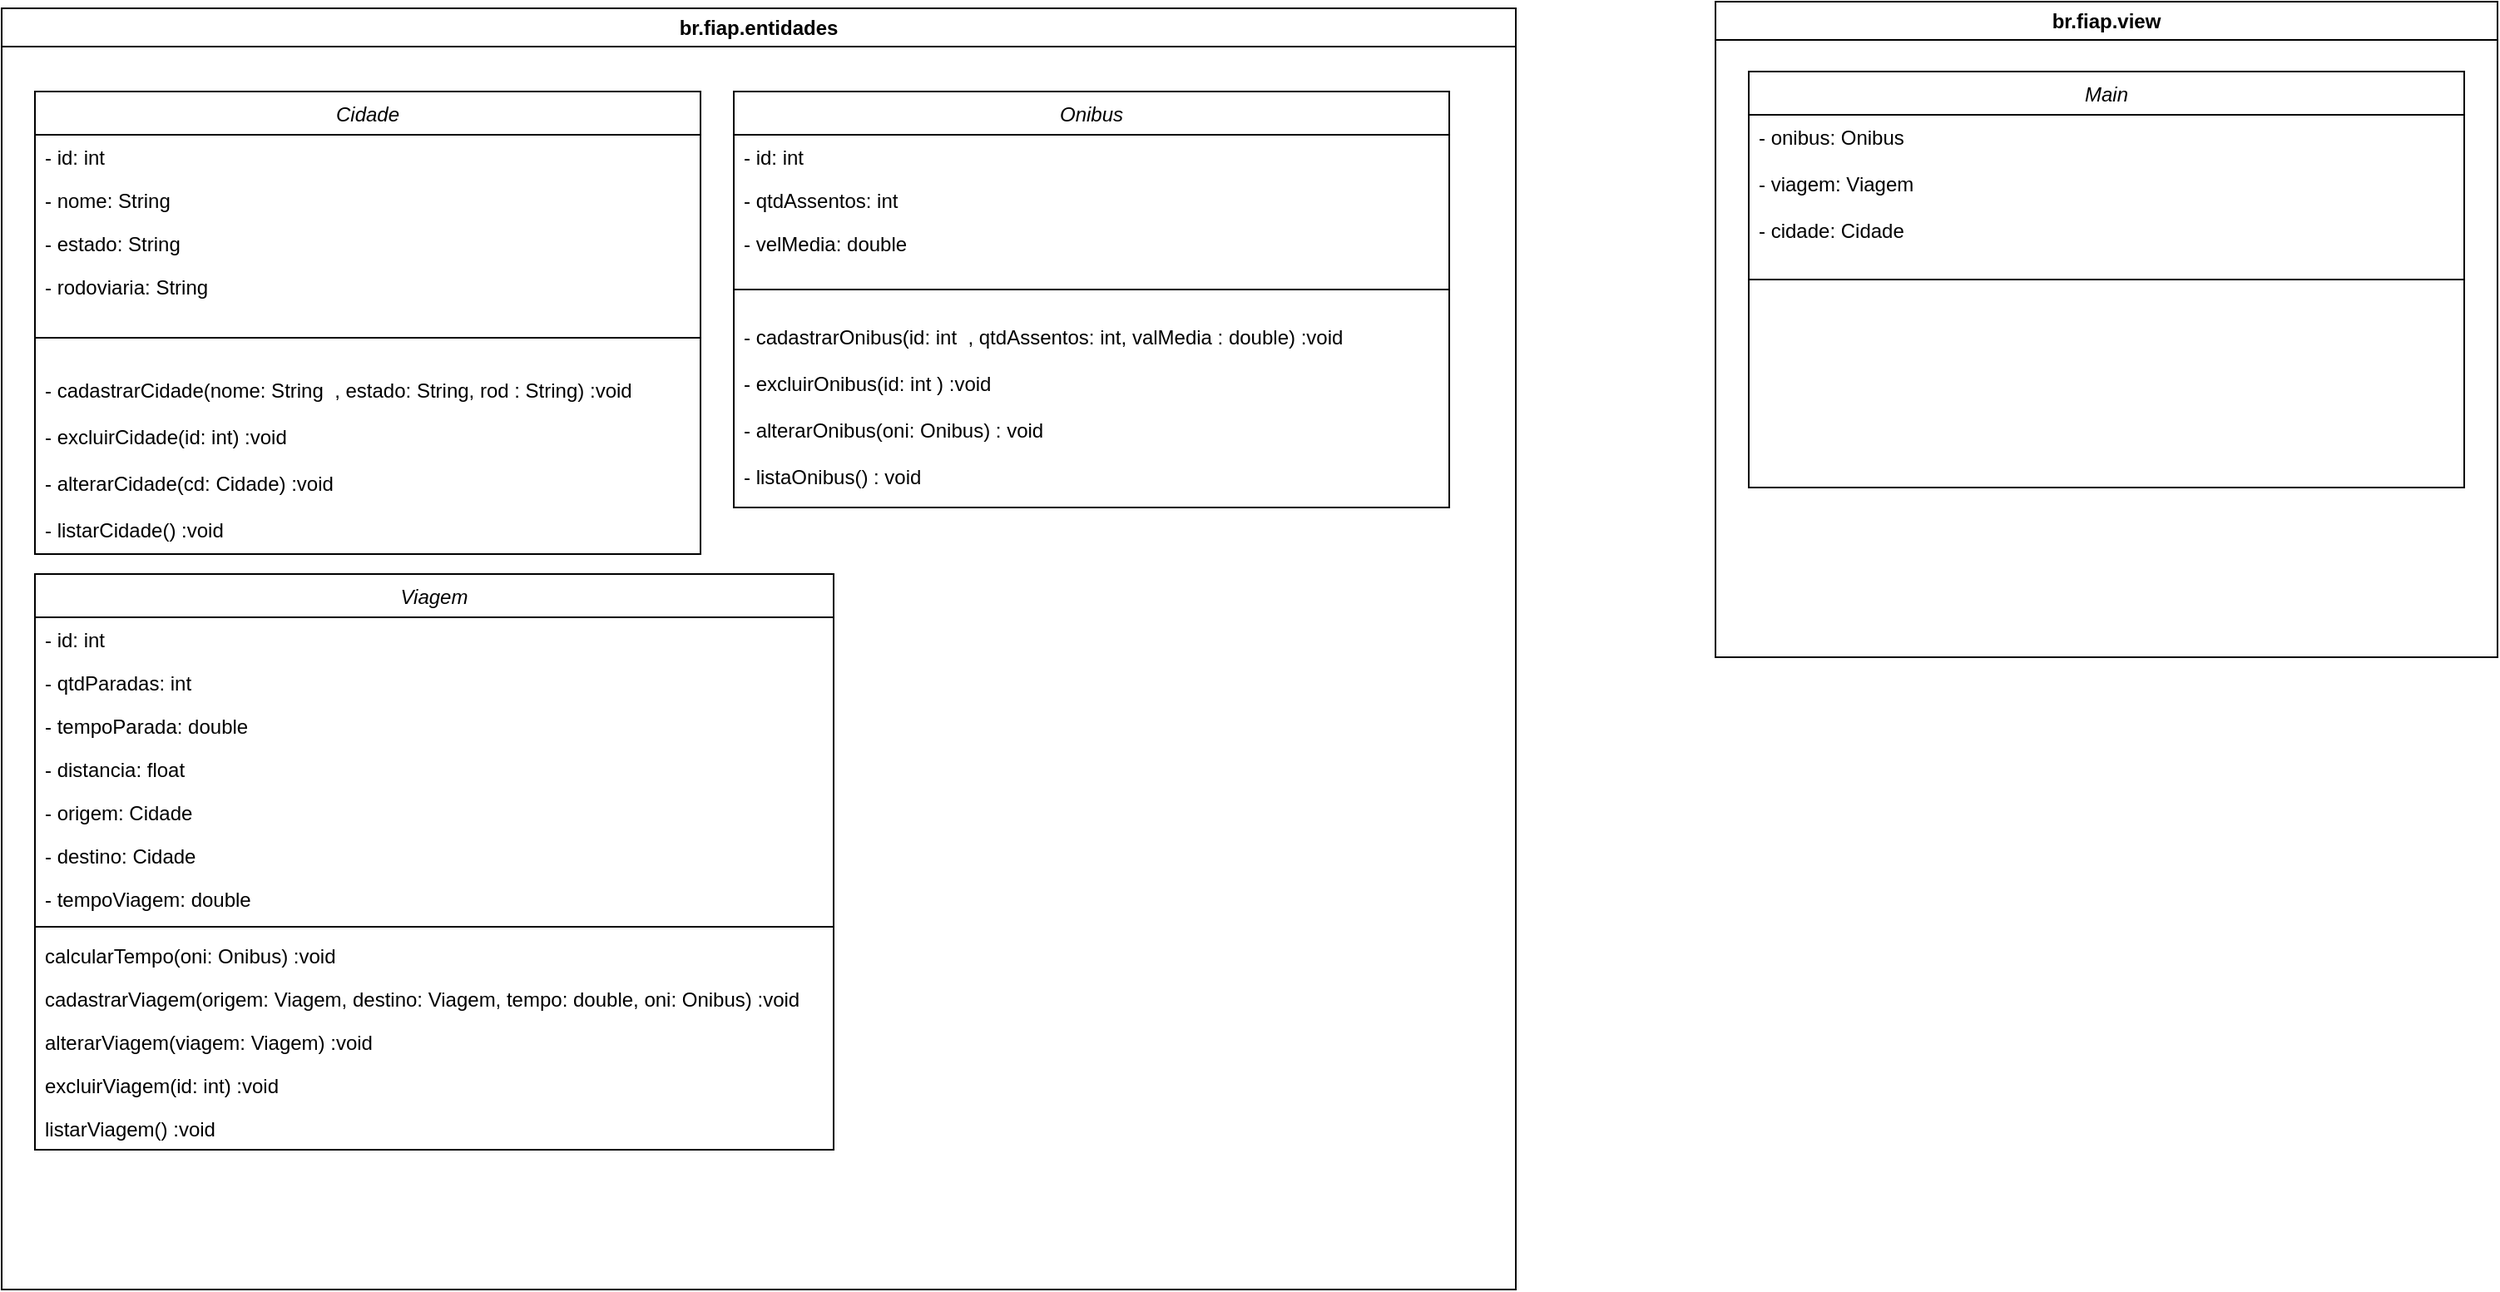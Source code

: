 <mxfile version="24.2.0" type="device">
  <diagram id="C5RBs43oDa-KdzZeNtuy" name="Page-1">
    <mxGraphModel dx="1709" dy="1993" grid="1" gridSize="10" guides="1" tooltips="1" connect="1" arrows="1" fold="1" page="1" pageScale="1" pageWidth="827" pageHeight="1169" math="0" shadow="0">
      <root>
        <mxCell id="WIyWlLk6GJQsqaUBKTNV-0" />
        <mxCell id="WIyWlLk6GJQsqaUBKTNV-1" parent="WIyWlLk6GJQsqaUBKTNV-0" />
        <mxCell id="j28zJgr23TA7Oq3GHtAB-12" value="br.fiap.entidades" style="swimlane;whiteSpace=wrap;html=1;" vertex="1" parent="WIyWlLk6GJQsqaUBKTNV-1">
          <mxGeometry x="-280" y="-600" width="910" height="770" as="geometry" />
        </mxCell>
        <mxCell id="j28zJgr23TA7Oq3GHtAB-13" value="Cidade" style="swimlane;fontStyle=2;align=center;verticalAlign=top;childLayout=stackLayout;horizontal=1;startSize=26;horizontalStack=0;resizeParent=1;resizeLast=0;collapsible=1;marginBottom=0;rounded=0;shadow=0;strokeWidth=1;" vertex="1" parent="j28zJgr23TA7Oq3GHtAB-12">
          <mxGeometry x="20" y="50" width="400" height="278" as="geometry">
            <mxRectangle x="230" y="140" width="160" height="26" as="alternateBounds" />
          </mxGeometry>
        </mxCell>
        <mxCell id="j28zJgr23TA7Oq3GHtAB-14" value="- id: int" style="text;align=left;verticalAlign=top;spacingLeft=4;spacingRight=4;overflow=hidden;rotatable=0;points=[[0,0.5],[1,0.5]];portConstraint=eastwest;" vertex="1" parent="j28zJgr23TA7Oq3GHtAB-13">
          <mxGeometry y="26" width="400" height="26" as="geometry" />
        </mxCell>
        <mxCell id="j28zJgr23TA7Oq3GHtAB-80" value="- nome: String" style="text;align=left;verticalAlign=top;spacingLeft=4;spacingRight=4;overflow=hidden;rotatable=0;points=[[0,0.5],[1,0.5]];portConstraint=eastwest;" vertex="1" parent="j28zJgr23TA7Oq3GHtAB-13">
          <mxGeometry y="52" width="400" height="26" as="geometry" />
        </mxCell>
        <mxCell id="j28zJgr23TA7Oq3GHtAB-24" value="- estado: String" style="text;align=left;verticalAlign=top;spacingLeft=4;spacingRight=4;overflow=hidden;rotatable=0;points=[[0,0.5],[1,0.5]];portConstraint=eastwest;" vertex="1" parent="j28zJgr23TA7Oq3GHtAB-13">
          <mxGeometry y="78" width="400" height="26" as="geometry" />
        </mxCell>
        <mxCell id="j28zJgr23TA7Oq3GHtAB-26" value="- rodoviaria: String" style="text;align=left;verticalAlign=top;spacingLeft=4;spacingRight=4;overflow=hidden;rotatable=0;points=[[0,0.5],[1,0.5]];portConstraint=eastwest;" vertex="1" parent="j28zJgr23TA7Oq3GHtAB-13">
          <mxGeometry y="104" width="400" height="26" as="geometry" />
        </mxCell>
        <mxCell id="j28zJgr23TA7Oq3GHtAB-17" value="" style="line;html=1;strokeWidth=1;align=left;verticalAlign=middle;spacingTop=-1;spacingLeft=3;spacingRight=3;rotatable=0;labelPosition=right;points=[];portConstraint=eastwest;" vertex="1" parent="j28zJgr23TA7Oq3GHtAB-13">
          <mxGeometry y="130" width="400" height="36" as="geometry" />
        </mxCell>
        <mxCell id="j28zJgr23TA7Oq3GHtAB-35" value="- cadastrarCidade(nome: String  , estado: String, rod : String) :void" style="text;align=left;verticalAlign=top;spacingLeft=4;spacingRight=4;overflow=hidden;rotatable=0;points=[[0,0.5],[1,0.5]];portConstraint=eastwest;rounded=0;shadow=0;html=0;" vertex="1" parent="j28zJgr23TA7Oq3GHtAB-13">
          <mxGeometry y="166" width="400" height="28" as="geometry" />
        </mxCell>
        <mxCell id="j28zJgr23TA7Oq3GHtAB-39" value="- excluirCidade(id: int) :void&#xa;&#xa;" style="text;align=left;verticalAlign=top;spacingLeft=4;spacingRight=4;overflow=hidden;rotatable=0;points=[[0,0.5],[1,0.5]];portConstraint=eastwest;rounded=0;shadow=0;html=0;" vertex="1" parent="j28zJgr23TA7Oq3GHtAB-13">
          <mxGeometry y="194" width="400" height="28" as="geometry" />
        </mxCell>
        <mxCell id="j28zJgr23TA7Oq3GHtAB-40" value="- alterarCidade(cd: Cidade) :void&#xa;&#xa;" style="text;align=left;verticalAlign=top;spacingLeft=4;spacingRight=4;overflow=hidden;rotatable=0;points=[[0,0.5],[1,0.5]];portConstraint=eastwest;rounded=0;shadow=0;html=0;" vertex="1" parent="j28zJgr23TA7Oq3GHtAB-13">
          <mxGeometry y="222" width="400" height="28" as="geometry" />
        </mxCell>
        <mxCell id="j28zJgr23TA7Oq3GHtAB-41" value="- listarCidade() :void&#xa;&#xa;" style="text;align=left;verticalAlign=top;spacingLeft=4;spacingRight=4;overflow=hidden;rotatable=0;points=[[0,0.5],[1,0.5]];portConstraint=eastwest;rounded=0;shadow=0;html=0;" vertex="1" parent="j28zJgr23TA7Oq3GHtAB-13">
          <mxGeometry y="250" width="400" height="28" as="geometry" />
        </mxCell>
        <mxCell id="zkfFHV4jXpPFQw0GAbJ--0" value="Viagem" style="swimlane;fontStyle=2;align=center;verticalAlign=top;childLayout=stackLayout;horizontal=1;startSize=26;horizontalStack=0;resizeParent=1;resizeLast=0;collapsible=1;marginBottom=0;rounded=0;shadow=0;strokeWidth=1;" parent="j28zJgr23TA7Oq3GHtAB-12" vertex="1">
          <mxGeometry x="20" y="340" width="480" height="346" as="geometry">
            <mxRectangle x="230" y="140" width="160" height="26" as="alternateBounds" />
          </mxGeometry>
        </mxCell>
        <mxCell id="j28zJgr23TA7Oq3GHtAB-20" value="- id: int" style="text;align=left;verticalAlign=top;spacingLeft=4;spacingRight=4;overflow=hidden;rotatable=0;points=[[0,0.5],[1,0.5]];portConstraint=eastwest;" vertex="1" parent="zkfFHV4jXpPFQw0GAbJ--0">
          <mxGeometry y="26" width="480" height="26" as="geometry" />
        </mxCell>
        <mxCell id="j28zJgr23TA7Oq3GHtAB-81" value="- qtdParadas: int" style="text;align=left;verticalAlign=top;spacingLeft=4;spacingRight=4;overflow=hidden;rotatable=0;points=[[0,0.5],[1,0.5]];portConstraint=eastwest;" vertex="1" parent="zkfFHV4jXpPFQw0GAbJ--0">
          <mxGeometry y="52" width="480" height="26" as="geometry" />
        </mxCell>
        <mxCell id="zkfFHV4jXpPFQw0GAbJ--1" value="- tempoParada: double&#xa;" style="text;align=left;verticalAlign=top;spacingLeft=4;spacingRight=4;overflow=hidden;rotatable=0;points=[[0,0.5],[1,0.5]];portConstraint=eastwest;" parent="zkfFHV4jXpPFQw0GAbJ--0" vertex="1">
          <mxGeometry y="78" width="480" height="26" as="geometry" />
        </mxCell>
        <mxCell id="j28zJgr23TA7Oq3GHtAB-5" value="- distancia: float" style="text;align=left;verticalAlign=top;spacingLeft=4;spacingRight=4;overflow=hidden;rotatable=0;points=[[0,0.5],[1,0.5]];portConstraint=eastwest;rounded=0;shadow=0;html=0;" vertex="1" parent="zkfFHV4jXpPFQw0GAbJ--0">
          <mxGeometry y="104" width="480" height="26" as="geometry" />
        </mxCell>
        <mxCell id="j28zJgr23TA7Oq3GHtAB-47" value="- origem: Cidade&#xa;" style="text;align=left;verticalAlign=top;spacingLeft=4;spacingRight=4;overflow=hidden;rotatable=0;points=[[0,0.5],[1,0.5]];portConstraint=eastwest;rounded=0;shadow=0;html=0;" vertex="1" parent="zkfFHV4jXpPFQw0GAbJ--0">
          <mxGeometry y="130" width="480" height="26" as="geometry" />
        </mxCell>
        <mxCell id="j28zJgr23TA7Oq3GHtAB-75" value="- destino: Cidade&#xa;" style="text;align=left;verticalAlign=top;spacingLeft=4;spacingRight=4;overflow=hidden;rotatable=0;points=[[0,0.5],[1,0.5]];portConstraint=eastwest;rounded=0;shadow=0;html=0;" vertex="1" parent="zkfFHV4jXpPFQw0GAbJ--0">
          <mxGeometry y="156" width="480" height="26" as="geometry" />
        </mxCell>
        <mxCell id="j28zJgr23TA7Oq3GHtAB-76" value="- tempoViagem: double&#xa;" style="text;align=left;verticalAlign=top;spacingLeft=4;spacingRight=4;overflow=hidden;rotatable=0;points=[[0,0.5],[1,0.5]];portConstraint=eastwest;" vertex="1" parent="zkfFHV4jXpPFQw0GAbJ--0">
          <mxGeometry y="182" width="480" height="26" as="geometry" />
        </mxCell>
        <mxCell id="zkfFHV4jXpPFQw0GAbJ--4" value="" style="line;html=1;strokeWidth=1;align=left;verticalAlign=middle;spacingTop=-1;spacingLeft=3;spacingRight=3;rotatable=0;labelPosition=right;points=[];portConstraint=eastwest;" parent="zkfFHV4jXpPFQw0GAbJ--0" vertex="1">
          <mxGeometry y="208" width="480" height="8" as="geometry" />
        </mxCell>
        <mxCell id="j28zJgr23TA7Oq3GHtAB-11" value="calcularTempo(oni: Onibus) :void&#xa;" style="text;align=left;verticalAlign=top;spacingLeft=4;spacingRight=4;overflow=hidden;rotatable=0;points=[[0,0.5],[1,0.5]];portConstraint=eastwest;rounded=0;shadow=0;html=0;" vertex="1" parent="zkfFHV4jXpPFQw0GAbJ--0">
          <mxGeometry y="216" width="480" height="26" as="geometry" />
        </mxCell>
        <mxCell id="j28zJgr23TA7Oq3GHtAB-34" value="cadastrarViagem(origem: Viagem, destino: Viagem, tempo: double, oni: Onibus) :void&#xa;&#xa;" style="text;align=left;verticalAlign=top;spacingLeft=4;spacingRight=4;overflow=hidden;rotatable=0;points=[[0,0.5],[1,0.5]];portConstraint=eastwest;rounded=0;shadow=0;html=0;" vertex="1" parent="zkfFHV4jXpPFQw0GAbJ--0">
          <mxGeometry y="242" width="480" height="26" as="geometry" />
        </mxCell>
        <mxCell id="j28zJgr23TA7Oq3GHtAB-77" value="alterarViagem(viagem: Viagem) :void&#xa;" style="text;align=left;verticalAlign=top;spacingLeft=4;spacingRight=4;overflow=hidden;rotatable=0;points=[[0,0.5],[1,0.5]];portConstraint=eastwest;rounded=0;shadow=0;html=0;" vertex="1" parent="zkfFHV4jXpPFQw0GAbJ--0">
          <mxGeometry y="268" width="480" height="26" as="geometry" />
        </mxCell>
        <mxCell id="j28zJgr23TA7Oq3GHtAB-78" value="excluirViagem(id: int) :void&#xa;&#xa;" style="text;align=left;verticalAlign=top;spacingLeft=4;spacingRight=4;overflow=hidden;rotatable=0;points=[[0,0.5],[1,0.5]];portConstraint=eastwest;rounded=0;shadow=0;html=0;" vertex="1" parent="zkfFHV4jXpPFQw0GAbJ--0">
          <mxGeometry y="294" width="480" height="26" as="geometry" />
        </mxCell>
        <mxCell id="j28zJgr23TA7Oq3GHtAB-82" value="listarViagem() :void&#xa;&#xa;" style="text;align=left;verticalAlign=top;spacingLeft=4;spacingRight=4;overflow=hidden;rotatable=0;points=[[0,0.5],[1,0.5]];portConstraint=eastwest;rounded=0;shadow=0;html=0;" vertex="1" parent="zkfFHV4jXpPFQw0GAbJ--0">
          <mxGeometry y="320" width="480" height="26" as="geometry" />
        </mxCell>
        <mxCell id="j28zJgr23TA7Oq3GHtAB-2" value="Onibus&#xa;" style="swimlane;fontStyle=2;align=center;verticalAlign=top;childLayout=stackLayout;horizontal=1;startSize=26;horizontalStack=0;resizeParent=1;resizeLast=0;collapsible=1;marginBottom=0;rounded=0;shadow=0;strokeWidth=1;" vertex="1" parent="j28zJgr23TA7Oq3GHtAB-12">
          <mxGeometry x="440" y="50" width="430" height="250" as="geometry">
            <mxRectangle x="230" y="140" width="160" height="26" as="alternateBounds" />
          </mxGeometry>
        </mxCell>
        <mxCell id="j28zJgr23TA7Oq3GHtAB-3" value="- id: int" style="text;align=left;verticalAlign=top;spacingLeft=4;spacingRight=4;overflow=hidden;rotatable=0;points=[[0,0.5],[1,0.5]];portConstraint=eastwest;" vertex="1" parent="j28zJgr23TA7Oq3GHtAB-2">
          <mxGeometry y="26" width="430" height="26" as="geometry" />
        </mxCell>
        <mxCell id="j28zJgr23TA7Oq3GHtAB-4" value="- qtdAssentos: int" style="text;align=left;verticalAlign=top;spacingLeft=4;spacingRight=4;overflow=hidden;rotatable=0;points=[[0,0.5],[1,0.5]];portConstraint=eastwest;rounded=0;shadow=0;html=0;" vertex="1" parent="j28zJgr23TA7Oq3GHtAB-2">
          <mxGeometry y="52" width="430" height="26" as="geometry" />
        </mxCell>
        <mxCell id="j28zJgr23TA7Oq3GHtAB-8" value="- velMedia: double" style="text;align=left;verticalAlign=top;spacingLeft=4;spacingRight=4;overflow=hidden;rotatable=0;points=[[0,0.5],[1,0.5]];portConstraint=eastwest;rounded=0;shadow=0;html=0;" vertex="1" parent="j28zJgr23TA7Oq3GHtAB-2">
          <mxGeometry y="78" width="430" height="26" as="geometry" />
        </mxCell>
        <mxCell id="j28zJgr23TA7Oq3GHtAB-6" value="" style="line;html=1;strokeWidth=1;align=left;verticalAlign=middle;spacingTop=-1;spacingLeft=3;spacingRight=3;rotatable=0;labelPosition=right;points=[];portConstraint=eastwest;" vertex="1" parent="j28zJgr23TA7Oq3GHtAB-2">
          <mxGeometry y="104" width="430" height="30" as="geometry" />
        </mxCell>
        <mxCell id="j28zJgr23TA7Oq3GHtAB-42" value="- cadastrarOnibus(id: int  , qtdAssentos: int, valMedia : double) :void" style="text;align=left;verticalAlign=top;spacingLeft=4;spacingRight=4;overflow=hidden;rotatable=0;points=[[0,0.5],[1,0.5]];portConstraint=eastwest;rounded=0;shadow=0;html=0;" vertex="1" parent="j28zJgr23TA7Oq3GHtAB-2">
          <mxGeometry y="134" width="430" height="28" as="geometry" />
        </mxCell>
        <mxCell id="j28zJgr23TA7Oq3GHtAB-43" value="- excluirOnibus(id: int ) :void" style="text;align=left;verticalAlign=top;spacingLeft=4;spacingRight=4;overflow=hidden;rotatable=0;points=[[0,0.5],[1,0.5]];portConstraint=eastwest;rounded=0;shadow=0;html=0;" vertex="1" parent="j28zJgr23TA7Oq3GHtAB-2">
          <mxGeometry y="162" width="430" height="28" as="geometry" />
        </mxCell>
        <mxCell id="j28zJgr23TA7Oq3GHtAB-44" value="- alterarOnibus(oni: Onibus) : void" style="text;align=left;verticalAlign=top;spacingLeft=4;spacingRight=4;overflow=hidden;rotatable=0;points=[[0,0.5],[1,0.5]];portConstraint=eastwest;rounded=0;shadow=0;html=0;" vertex="1" parent="j28zJgr23TA7Oq3GHtAB-2">
          <mxGeometry y="190" width="430" height="28" as="geometry" />
        </mxCell>
        <mxCell id="j28zJgr23TA7Oq3GHtAB-45" value="- listaOnibus() : void" style="text;align=left;verticalAlign=top;spacingLeft=4;spacingRight=4;overflow=hidden;rotatable=0;points=[[0,0.5],[1,0.5]];portConstraint=eastwest;rounded=0;shadow=0;html=0;" vertex="1" parent="j28zJgr23TA7Oq3GHtAB-2">
          <mxGeometry y="218" width="430" height="28" as="geometry" />
        </mxCell>
        <mxCell id="j28zJgr23TA7Oq3GHtAB-83" value="br.fiap.view" style="swimlane;whiteSpace=wrap;html=1;" vertex="1" parent="WIyWlLk6GJQsqaUBKTNV-1">
          <mxGeometry x="750" y="-604" width="470" height="394" as="geometry" />
        </mxCell>
        <mxCell id="j28zJgr23TA7Oq3GHtAB-84" value="Main" style="swimlane;fontStyle=2;align=center;verticalAlign=top;childLayout=stackLayout;horizontal=1;startSize=26;horizontalStack=0;resizeParent=1;resizeLast=0;collapsible=1;marginBottom=0;rounded=0;shadow=0;strokeWidth=1;" vertex="1" parent="j28zJgr23TA7Oq3GHtAB-83">
          <mxGeometry x="20" y="42" width="430" height="250" as="geometry">
            <mxRectangle x="230" y="140" width="160" height="26" as="alternateBounds" />
          </mxGeometry>
        </mxCell>
        <mxCell id="j28zJgr23TA7Oq3GHtAB-89" value="- onibus: Onibus" style="text;align=left;verticalAlign=top;spacingLeft=4;spacingRight=4;overflow=hidden;rotatable=0;points=[[0,0.5],[1,0.5]];portConstraint=eastwest;rounded=0;shadow=0;html=0;" vertex="1" parent="j28zJgr23TA7Oq3GHtAB-84">
          <mxGeometry y="26" width="430" height="28" as="geometry" />
        </mxCell>
        <mxCell id="j28zJgr23TA7Oq3GHtAB-93" value="- viagem: Viagem" style="text;align=left;verticalAlign=top;spacingLeft=4;spacingRight=4;overflow=hidden;rotatable=0;points=[[0,0.5],[1,0.5]];portConstraint=eastwest;rounded=0;shadow=0;html=0;" vertex="1" parent="j28zJgr23TA7Oq3GHtAB-84">
          <mxGeometry y="54" width="430" height="28" as="geometry" />
        </mxCell>
        <mxCell id="j28zJgr23TA7Oq3GHtAB-94" value="- cidade: Cidade" style="text;align=left;verticalAlign=top;spacingLeft=4;spacingRight=4;overflow=hidden;rotatable=0;points=[[0,0.5],[1,0.5]];portConstraint=eastwest;rounded=0;shadow=0;html=0;" vertex="1" parent="j28zJgr23TA7Oq3GHtAB-84">
          <mxGeometry y="82" width="430" height="28" as="geometry" />
        </mxCell>
        <mxCell id="j28zJgr23TA7Oq3GHtAB-88" value="" style="line;html=1;strokeWidth=1;align=left;verticalAlign=middle;spacingTop=-1;spacingLeft=3;spacingRight=3;rotatable=0;labelPosition=right;points=[];portConstraint=eastwest;" vertex="1" parent="j28zJgr23TA7Oq3GHtAB-84">
          <mxGeometry y="110" width="430" height="30" as="geometry" />
        </mxCell>
      </root>
    </mxGraphModel>
  </diagram>
</mxfile>
